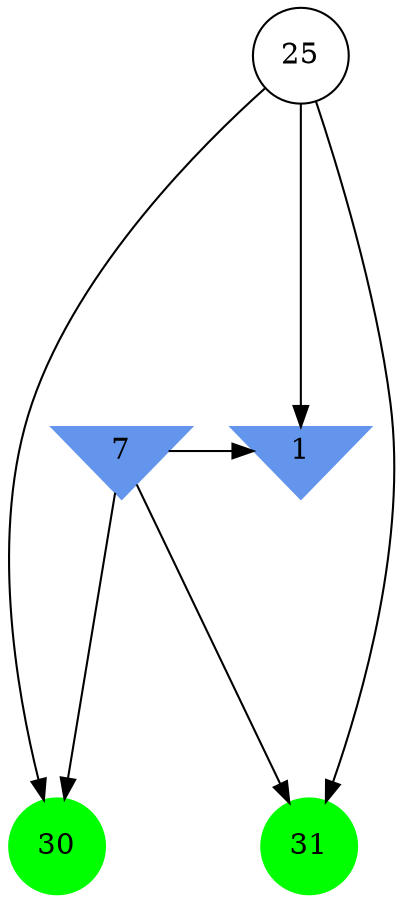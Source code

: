 digraph brain {
	ranksep=2.0;
	1 [shape=invtriangle,style=filled,color=cornflowerblue];
	7 [shape=invtriangle,style=filled,color=cornflowerblue];
	25 [shape=circle,color=black];
	30 [shape=circle,style=filled,color=green];
	31 [shape=circle,style=filled,color=green];
	7	->	31;
	7	->	1;
	7	->	30;
	25	->	31;
	25	->	1;
	25	->	30;
	{ rank=same; 1; 7; }
	{ rank=same; 25; }
	{ rank=same; 30; 31; }
}
